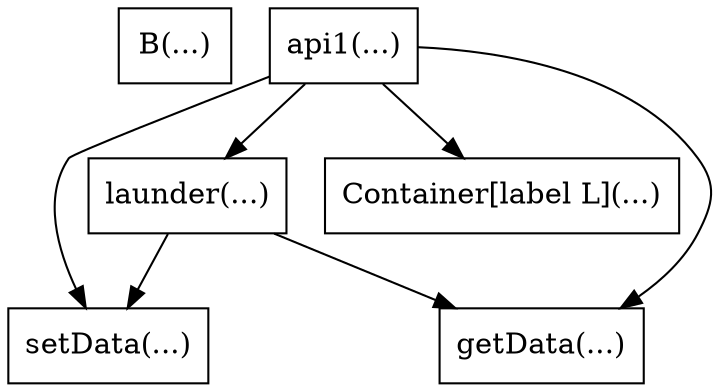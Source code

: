 digraph G {
procedure1 [shape=rectangle,label="B(...)"];
procedure2 [shape=rectangle,label="api1(...)"];
procedure3 [shape=rectangle,label="setData(...)"];
procedure4 [shape=rectangle,label="launder(...)"];
procedure5 [shape=rectangle,label="Container[label L](...)"];
procedure6 [shape=rectangle,label="getData(...)"];
procedure2 -> procedure4;
procedure2 -> procedure3;
procedure2 -> procedure5;
procedure2 -> procedure6;
procedure4 -> procedure3;
procedure4 -> procedure6;
}
